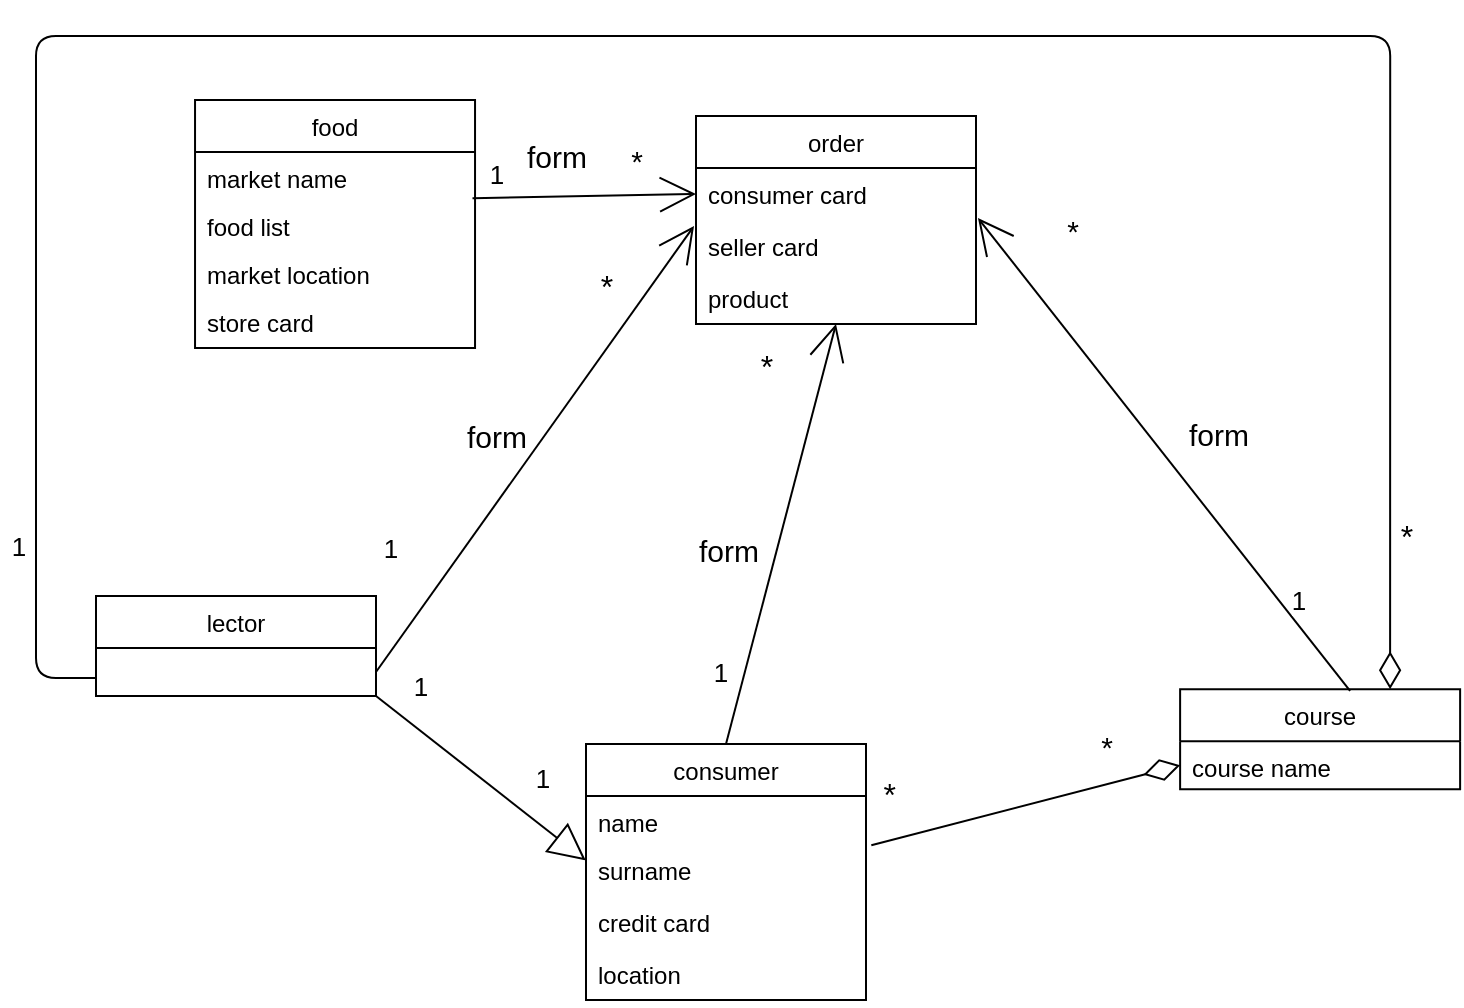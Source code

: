 <mxfile version="20.4.0" type="device"><diagram id="mCyr1kptdM3YggUfpTlr" name="Page-1"><mxGraphModel dx="2272" dy="1917" grid="1" gridSize="10" guides="1" tooltips="1" connect="1" arrows="1" fold="1" page="1" pageScale="1" pageWidth="850" pageHeight="1100" math="0" shadow="0"><root><mxCell id="0"/><mxCell id="1" parent="0"/><mxCell id="0eG6ofpgCcPR3kmMt1Um-1" value="consumer" style="swimlane;fontStyle=0;childLayout=stackLayout;horizontal=1;startSize=26;fillColor=none;horizontalStack=0;resizeParent=1;resizeParentMax=0;resizeLast=0;collapsible=1;marginBottom=0;" parent="1" vertex="1"><mxGeometry x="285" y="-666" width="140" height="128" as="geometry"/></mxCell><mxCell id="0eG6ofpgCcPR3kmMt1Um-2" value="name" style="text;strokeColor=none;fillColor=none;align=left;verticalAlign=top;spacingLeft=4;spacingRight=4;overflow=hidden;rotatable=0;points=[[0,0.5],[1,0.5]];portConstraint=eastwest;" parent="0eG6ofpgCcPR3kmMt1Um-1" vertex="1"><mxGeometry y="26" width="140" height="24" as="geometry"/></mxCell><mxCell id="0eG6ofpgCcPR3kmMt1Um-3" value="surname" style="text;strokeColor=none;fillColor=none;align=left;verticalAlign=top;spacingLeft=4;spacingRight=4;overflow=hidden;rotatable=0;points=[[0,0.5],[1,0.5]];portConstraint=eastwest;" parent="0eG6ofpgCcPR3kmMt1Um-1" vertex="1"><mxGeometry y="50" width="140" height="26" as="geometry"/></mxCell><mxCell id="0eG6ofpgCcPR3kmMt1Um-4" value="credit card" style="text;strokeColor=none;fillColor=none;align=left;verticalAlign=top;spacingLeft=4;spacingRight=4;overflow=hidden;rotatable=0;points=[[0,0.5],[1,0.5]];portConstraint=eastwest;" parent="0eG6ofpgCcPR3kmMt1Um-1" vertex="1"><mxGeometry y="76" width="140" height="26" as="geometry"/></mxCell><mxCell id="0eG6ofpgCcPR3kmMt1Um-47" value="location" style="text;strokeColor=none;fillColor=none;align=left;verticalAlign=top;spacingLeft=4;spacingRight=4;overflow=hidden;rotatable=0;points=[[0,0.5],[1,0.5]];portConstraint=eastwest;" parent="0eG6ofpgCcPR3kmMt1Um-1" vertex="1"><mxGeometry y="102" width="140" height="26" as="geometry"/></mxCell><mxCell id="0eG6ofpgCcPR3kmMt1Um-5" value="course" style="swimlane;fontStyle=0;childLayout=stackLayout;horizontal=1;startSize=26;fillColor=none;horizontalStack=0;resizeParent=1;resizeParentMax=0;resizeLast=0;collapsible=1;marginBottom=0;" parent="1" vertex="1"><mxGeometry x="582.06" y="-693.4" width="140" height="50" as="geometry"/></mxCell><mxCell id="0eG6ofpgCcPR3kmMt1Um-43" value="course name" style="text;strokeColor=none;fillColor=none;align=left;verticalAlign=top;spacingLeft=4;spacingRight=4;overflow=hidden;rotatable=0;points=[[0,0.5],[1,0.5]];portConstraint=eastwest;" parent="0eG6ofpgCcPR3kmMt1Um-5" vertex="1"><mxGeometry y="26" width="140" height="24" as="geometry"/></mxCell><mxCell id="0eG6ofpgCcPR3kmMt1Um-9" value="" style="endArrow=diamondThin;endSize=16;endFill=0;html=1;exitX=1.019;exitY=0.023;exitDx=0;exitDy=0;exitPerimeter=0;entryX=0;entryY=0.5;entryDx=0;entryDy=0;" parent="1" source="0eG6ofpgCcPR3kmMt1Um-3" edge="1" target="0eG6ofpgCcPR3kmMt1Um-43"><mxGeometry x="0.007" y="-8" width="160" relative="1" as="geometry"><mxPoint x="440.0" y="-626.41" as="sourcePoint"/><mxPoint x="582.06" y="-611.408" as="targetPoint"/><mxPoint as="offset"/></mxGeometry></mxCell><mxCell id="0eG6ofpgCcPR3kmMt1Um-12" value="&lt;font style=&quot;font-size: 16px;&quot;&gt;*&lt;/font&gt;" style="edgeLabel;resizable=0;html=1;align=right;verticalAlign=bottom;" parent="1" connectable="0" vertex="1"><mxGeometry x="440.0" y="-629.997" as="geometry"/></mxCell><mxCell id="0eG6ofpgCcPR3kmMt1Um-13" value="&lt;font style=&quot;font-size: 15px;&quot;&gt;*&lt;/font&gt;" style="text;html=1;align=center;verticalAlign=middle;resizable=0;points=[];autosize=1;strokeColor=none;fillColor=none;fontSize=13;" parent="1" vertex="1"><mxGeometry x="530" y="-680" width="30" height="30" as="geometry"/></mxCell><mxCell id="0eG6ofpgCcPR3kmMt1Um-15" value="order" style="swimlane;fontStyle=0;childLayout=stackLayout;horizontal=1;startSize=26;fillColor=none;horizontalStack=0;resizeParent=1;resizeParentMax=0;resizeLast=0;collapsible=1;marginBottom=0;" parent="1" vertex="1"><mxGeometry x="340" y="-980" width="140" height="104" as="geometry"/></mxCell><mxCell id="0eG6ofpgCcPR3kmMt1Um-18" value="consumer card" style="text;strokeColor=none;fillColor=none;align=left;verticalAlign=top;spacingLeft=4;spacingRight=4;overflow=hidden;rotatable=0;points=[[0,0.5],[1,0.5]];portConstraint=eastwest;" parent="0eG6ofpgCcPR3kmMt1Um-15" vertex="1"><mxGeometry y="26" width="140" height="26" as="geometry"/></mxCell><mxCell id="0eG6ofpgCcPR3kmMt1Um-42" value="seller card" style="text;strokeColor=none;fillColor=none;align=left;verticalAlign=top;spacingLeft=4;spacingRight=4;overflow=hidden;rotatable=0;points=[[0,0.5],[1,0.5]];portConstraint=eastwest;" parent="0eG6ofpgCcPR3kmMt1Um-15" vertex="1"><mxGeometry y="52" width="140" height="26" as="geometry"/></mxCell><mxCell id="0eG6ofpgCcPR3kmMt1Um-46" value="product" style="text;strokeColor=none;fillColor=none;align=left;verticalAlign=top;spacingLeft=4;spacingRight=4;overflow=hidden;rotatable=0;points=[[0,0.5],[1,0.5]];portConstraint=eastwest;" parent="0eG6ofpgCcPR3kmMt1Um-15" vertex="1"><mxGeometry y="78" width="140" height="26" as="geometry"/></mxCell><mxCell id="0eG6ofpgCcPR3kmMt1Um-20" value="lector" style="swimlane;fontStyle=0;childLayout=stackLayout;horizontal=1;startSize=26;fillColor=none;horizontalStack=0;resizeParent=1;resizeParentMax=0;resizeLast=0;collapsible=1;marginBottom=0;" parent="1" vertex="1"><mxGeometry x="40" y="-740" width="140" height="50" as="geometry"/></mxCell><mxCell id="0eG6ofpgCcPR3kmMt1Um-31" value="" style="endArrow=block;endSize=16;endFill=0;html=1;exitX=1;exitY=1;exitDx=0;exitDy=0;entryX=-0.001;entryY=0.314;entryDx=0;entryDy=0;entryPerimeter=0;" parent="1" target="0eG6ofpgCcPR3kmMt1Um-3" edge="1" source="0eG6ofpgCcPR3kmMt1Um-20"><mxGeometry x="0.007" y="-8" width="160" relative="1" as="geometry"><mxPoint x="180.98" y="-687.01" as="sourcePoint"/><mxPoint x="281.96" y="-568.004" as="targetPoint"/><mxPoint as="offset"/></mxGeometry></mxCell><mxCell id="0eG6ofpgCcPR3kmMt1Um-32" value="1" style="edgeLabel;html=1;align=center;verticalAlign=middle;resizable=0;points=[];fontSize=13;" parent="0eG6ofpgCcPR3kmMt1Um-31" vertex="1" connectable="0"><mxGeometry x="-0.629" y="4" relative="1" as="geometry"><mxPoint y="-17" as="offset"/></mxGeometry></mxCell><mxCell id="0eG6ofpgCcPR3kmMt1Um-35" value="1" style="edgeLabel;html=1;align=center;verticalAlign=middle;resizable=0;points=[];fontSize=13;" parent="1" vertex="1" connectable="0"><mxGeometry x="220.003" y="-699.996" as="geometry"><mxPoint x="43" y="51" as="offset"/></mxGeometry></mxCell><mxCell id="0eG6ofpgCcPR3kmMt1Um-38" value="&lt;font style=&quot;font-size: 15px;&quot;&gt;form&lt;/font&gt;" style="endArrow=open;endSize=16;endFill=0;html=1;exitX=1;exitY=0.5;exitDx=0;exitDy=0;entryX=-0.007;entryY=0.115;entryDx=0;entryDy=0;entryPerimeter=0;" parent="1" edge="1"><mxGeometry x="-0.044" y="20" width="160" relative="1" as="geometry"><mxPoint x="180" y="-702" as="sourcePoint"/><mxPoint x="339.02" y="-925.01" as="targetPoint"/><mxPoint as="offset"/></mxGeometry></mxCell><mxCell id="0eG6ofpgCcPR3kmMt1Um-39" value="1" style="edgeLabel;html=1;align=center;verticalAlign=middle;resizable=0;points=[];fontSize=13;" parent="0eG6ofpgCcPR3kmMt1Um-38" vertex="1" connectable="0"><mxGeometry x="-0.629" y="4" relative="1" as="geometry"><mxPoint x="-20" y="-18" as="offset"/></mxGeometry></mxCell><mxCell id="0eG6ofpgCcPR3kmMt1Um-41" value="&lt;font style=&quot;font-size: 16px;&quot;&gt;*&lt;/font&gt;" style="text;html=1;align=center;verticalAlign=middle;resizable=0;points=[];autosize=1;strokeColor=none;fillColor=none;fontSize=13;" parent="1" vertex="1"><mxGeometry x="280" y="-910" width="30" height="30" as="geometry"/></mxCell><mxCell id="0eG6ofpgCcPR3kmMt1Um-44" value="" style="endArrow=open;endSize=16;endFill=0;html=1;exitX=0.607;exitY=0.016;exitDx=0;exitDy=0;entryX=1.007;entryY=-0.038;entryDx=0;entryDy=0;entryPerimeter=0;exitPerimeter=0;" parent="1" source="0eG6ofpgCcPR3kmMt1Um-5" edge="1"><mxGeometry x="0.007" y="-8" width="160" relative="1" as="geometry"><mxPoint x="190" y="-692" as="sourcePoint"/><mxPoint x="480.98" y="-928.988" as="targetPoint"/><mxPoint as="offset"/></mxGeometry></mxCell><mxCell id="0eG6ofpgCcPR3kmMt1Um-45" value="1" style="edgeLabel;html=1;align=center;verticalAlign=middle;resizable=0;points=[];fontSize=13;" parent="0eG6ofpgCcPR3kmMt1Um-44" vertex="1" connectable="0"><mxGeometry x="-0.629" y="4" relative="1" as="geometry"><mxPoint x="11" y="-4" as="offset"/></mxGeometry></mxCell><mxCell id="0eG6ofpgCcPR3kmMt1Um-78" value="form" style="edgeLabel;html=1;align=center;verticalAlign=middle;resizable=0;points=[];fontSize=15;" parent="0eG6ofpgCcPR3kmMt1Um-44" vertex="1" connectable="0"><mxGeometry x="-0.052" y="-2" relative="1" as="geometry"><mxPoint x="20" y="-15" as="offset"/></mxGeometry></mxCell><mxCell id="0eG6ofpgCcPR3kmMt1Um-49" value="" style="endArrow=open;endSize=16;endFill=0;html=1;exitX=0.5;exitY=0;exitDx=0;exitDy=0;entryX=0.5;entryY=1;entryDx=0;entryDy=0;entryPerimeter=0;" parent="1" source="0eG6ofpgCcPR3kmMt1Um-1" target="0eG6ofpgCcPR3kmMt1Um-46" edge="1"><mxGeometry x="0.007" y="-8" width="160" relative="1" as="geometry"><mxPoint x="190.98" y="-677.01" as="sourcePoint"/><mxPoint x="409.02" y="-852.456" as="targetPoint"/><mxPoint as="offset"/></mxGeometry></mxCell><mxCell id="0eG6ofpgCcPR3kmMt1Um-50" value="1" style="edgeLabel;html=1;align=center;verticalAlign=middle;resizable=0;points=[];fontSize=13;" parent="0eG6ofpgCcPR3kmMt1Um-49" vertex="1" connectable="0"><mxGeometry x="-0.629" y="4" relative="1" as="geometry"><mxPoint x="-10" y="4" as="offset"/></mxGeometry></mxCell><mxCell id="0eG6ofpgCcPR3kmMt1Um-51" value="&lt;font style=&quot;font-size: 16px;&quot;&gt;*&lt;/font&gt;" style="text;html=1;align=center;verticalAlign=middle;resizable=0;points=[];autosize=1;strokeColor=none;fillColor=none;fontSize=13;" parent="1" vertex="1"><mxGeometry x="360" y="-870" width="30" height="30" as="geometry"/></mxCell><mxCell id="0eG6ofpgCcPR3kmMt1Um-52" value="" style="endArrow=none;html=1;startSize=16;startArrow=diamondThin;startFill=0;exitX=0.75;exitY=0;exitDx=0;exitDy=0;edgeStyle=orthogonalEdgeStyle;entryX=0;entryY=0.5;entryDx=0;entryDy=0;" parent="1" source="0eG6ofpgCcPR3kmMt1Um-5" edge="1"><mxGeometry relative="1" as="geometry"><mxPoint x="50.42" y="-880" as="sourcePoint"/><mxPoint x="40" y="-698.99" as="targetPoint"/><Array as="points"><mxPoint x="687" y="-1020"/><mxPoint x="10" y="-1020"/><mxPoint x="10" y="-699"/></Array></mxGeometry></mxCell><mxCell id="0eG6ofpgCcPR3kmMt1Um-56" value="1" style="edgeLabel;html=1;align=center;verticalAlign=middle;resizable=0;points=[];fontSize=13;" parent="1" vertex="1" connectable="0"><mxGeometry x="180.003" y="-709.997" as="geometry"><mxPoint x="-179" y="-55" as="offset"/></mxGeometry></mxCell><mxCell id="0eG6ofpgCcPR3kmMt1Um-57" value="&lt;font style=&quot;font-size: 16px;&quot;&gt;*&lt;/font&gt;" style="edgeLabel;html=1;align=center;verticalAlign=middle;resizable=0;points=[];fontSize=13;" parent="1" vertex="1" connectable="0"><mxGeometry x="180.003" y="-809.997" as="geometry"><mxPoint x="515" y="40" as="offset"/></mxGeometry></mxCell><mxCell id="0eG6ofpgCcPR3kmMt1Um-58" value="&lt;font style=&quot;font-size: 15px;&quot;&gt;*&lt;/font&gt;" style="edgeLabel;html=1;align=center;verticalAlign=middle;resizable=0;points=[];fontSize=13;" parent="1" vertex="1" connectable="0"><mxGeometry x="675.474" y="-725.66" as="geometry"><mxPoint x="-148" y="-198" as="offset"/></mxGeometry></mxCell><mxCell id="0eG6ofpgCcPR3kmMt1Um-59" value="food" style="swimlane;fontStyle=0;childLayout=stackLayout;horizontal=1;startSize=26;fillColor=none;horizontalStack=0;resizeParent=1;resizeParentMax=0;resizeLast=0;collapsible=1;marginBottom=0;" parent="1" vertex="1"><mxGeometry x="89.52" y="-988" width="140" height="124" as="geometry"/></mxCell><mxCell id="0eG6ofpgCcPR3kmMt1Um-60" value="market name" style="text;strokeColor=none;fillColor=none;align=left;verticalAlign=top;spacingLeft=4;spacingRight=4;overflow=hidden;rotatable=0;points=[[0,0.5],[1,0.5]];portConstraint=eastwest;" parent="0eG6ofpgCcPR3kmMt1Um-59" vertex="1"><mxGeometry y="26" width="140" height="24" as="geometry"/></mxCell><mxCell id="0eG6ofpgCcPR3kmMt1Um-61" value="food list" style="text;strokeColor=none;fillColor=none;align=left;verticalAlign=top;spacingLeft=4;spacingRight=4;overflow=hidden;rotatable=0;points=[[0,0.5],[1,0.5]];portConstraint=eastwest;" parent="0eG6ofpgCcPR3kmMt1Um-59" vertex="1"><mxGeometry y="50" width="140" height="24" as="geometry"/></mxCell><mxCell id="0eG6ofpgCcPR3kmMt1Um-67" value="market location" style="text;strokeColor=none;fillColor=none;align=left;verticalAlign=top;spacingLeft=4;spacingRight=4;overflow=hidden;rotatable=0;points=[[0,0.5],[1,0.5]];portConstraint=eastwest;" parent="0eG6ofpgCcPR3kmMt1Um-59" vertex="1"><mxGeometry y="74" width="140" height="24" as="geometry"/></mxCell><mxCell id="0eG6ofpgCcPR3kmMt1Um-83" value="store card" style="text;strokeColor=none;fillColor=none;align=left;verticalAlign=top;spacingLeft=4;spacingRight=4;overflow=hidden;rotatable=0;points=[[0,0.5],[1,0.5]];portConstraint=eastwest;" parent="0eG6ofpgCcPR3kmMt1Um-59" vertex="1"><mxGeometry y="98" width="140" height="26" as="geometry"/></mxCell><mxCell id="0eG6ofpgCcPR3kmMt1Um-63" value="" style="endArrow=open;endSize=16;endFill=0;html=1;exitX=0.991;exitY=-0.036;exitDx=0;exitDy=0;entryX=0;entryY=0.5;entryDx=0;entryDy=0;exitPerimeter=0;" parent="1" source="0eG6ofpgCcPR3kmMt1Um-61" target="0eG6ofpgCcPR3kmMt1Um-18" edge="1"><mxGeometry x="0.007" y="-8" width="160" relative="1" as="geometry"><mxPoint x="190" y="-692" as="sourcePoint"/><mxPoint x="349.02" y="-915.01" as="targetPoint"/><mxPoint as="offset"/></mxGeometry></mxCell><mxCell id="0eG6ofpgCcPR3kmMt1Um-64" value="1" style="edgeLabel;html=1;align=center;verticalAlign=middle;resizable=0;points=[];fontSize=13;" parent="0eG6ofpgCcPR3kmMt1Um-63" vertex="1" connectable="0"><mxGeometry x="-0.629" y="4" relative="1" as="geometry"><mxPoint x="-9" y="-8" as="offset"/></mxGeometry></mxCell><mxCell id="0eG6ofpgCcPR3kmMt1Um-65" value="*" style="edgeLabel;html=1;align=center;verticalAlign=middle;resizable=0;points=[];fontSize=15;" parent="1" vertex="1" connectable="0"><mxGeometry x="249.869" y="-941.259" as="geometry"><mxPoint x="60" y="-17" as="offset"/></mxGeometry></mxCell><mxCell id="0eG6ofpgCcPR3kmMt1Um-81" value="form" style="edgeLabel;html=1;align=center;verticalAlign=middle;resizable=0;points=[];fontSize=15;" parent="1" vertex="1" connectable="0"><mxGeometry x="359.995" y="-760.004" as="geometry"><mxPoint x="-4" y="-3" as="offset"/></mxGeometry></mxCell><mxCell id="0eG6ofpgCcPR3kmMt1Um-82" value="form" style="edgeLabel;html=1;align=center;verticalAlign=middle;resizable=0;points=[];fontSize=15;" parent="1" vertex="1" connectable="0"><mxGeometry x="269.995" y="-960.004" as="geometry"/></mxCell></root></mxGraphModel></diagram></mxfile>